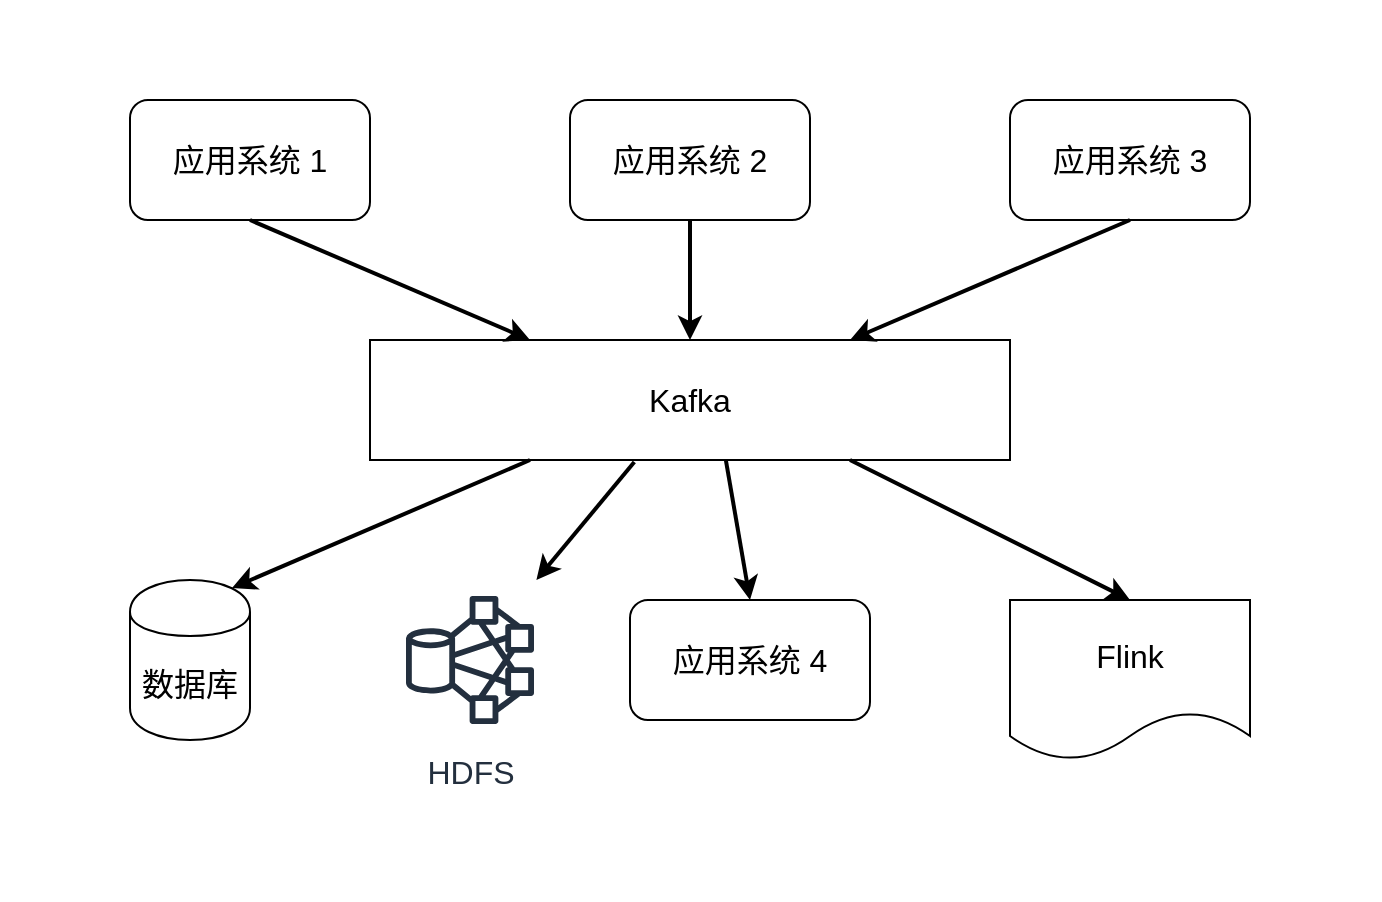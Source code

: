 <mxfile version="12.2.2" type="device" pages="1"><diagram id="pJwtjICj688uwIVasU4q" name="Page-1"><mxGraphModel dx="932" dy="595" grid="1" gridSize="10" guides="1" tooltips="1" connect="1" arrows="1" fold="1" page="1" pageScale="1" pageWidth="827" pageHeight="1169" math="0" shadow="0"><root><mxCell id="0"/><mxCell id="1" parent="0"/><mxCell id="1HSnabzvy3-BLW8EkbL3-26" value="" style="rounded=0;whiteSpace=wrap;html=1;fontSize=16;strokeColor=none;" vertex="1" parent="1"><mxGeometry x="85" y="40" width="690" height="450" as="geometry"/></mxCell><mxCell id="1HSnabzvy3-BLW8EkbL3-1" value="应用系统 1" style="rounded=1;whiteSpace=wrap;html=1;fontSize=16;" vertex="1" parent="1"><mxGeometry x="150" y="90" width="120" height="60" as="geometry"/></mxCell><mxCell id="1HSnabzvy3-BLW8EkbL3-2" value="应用系统 2" style="rounded=1;whiteSpace=wrap;html=1;fontSize=16;" vertex="1" parent="1"><mxGeometry x="370" y="90" width="120" height="60" as="geometry"/></mxCell><mxCell id="1HSnabzvy3-BLW8EkbL3-3" value="应用系统 3" style="rounded=1;whiteSpace=wrap;html=1;fontSize=16;" vertex="1" parent="1"><mxGeometry x="590" y="90" width="120" height="60" as="geometry"/></mxCell><mxCell id="1HSnabzvy3-BLW8EkbL3-4" value="Kafka" style="rounded=0;whiteSpace=wrap;html=1;fontSize=16;" vertex="1" parent="1"><mxGeometry x="270" y="210" width="320" height="60" as="geometry"/></mxCell><mxCell id="1HSnabzvy3-BLW8EkbL3-6" value="数据库" style="shape=cylinder;whiteSpace=wrap;html=1;boundedLbl=1;backgroundOutline=1;fontSize=16;" vertex="1" parent="1"><mxGeometry x="150" y="330" width="60" height="80" as="geometry"/></mxCell><mxCell id="1HSnabzvy3-BLW8EkbL3-7" value="&lt;font style=&quot;font-size: 16px&quot;&gt;HDFS&lt;/font&gt;" style="outlineConnect=0;fontColor=#232F3E;gradientColor=none;strokeColor=#232F3E;fillColor=#ffffff;dashed=0;verticalLabelPosition=bottom;verticalAlign=top;align=center;html=1;fontSize=12;fontStyle=0;aspect=fixed;shape=mxgraph.aws4.resourceIcon;resIcon=mxgraph.aws4.hdfs_cluster;" vertex="1" parent="1"><mxGeometry x="280" y="330" width="80" height="80" as="geometry"/></mxCell><mxCell id="1HSnabzvy3-BLW8EkbL3-9" value="应用系统 4" style="rounded=1;whiteSpace=wrap;html=1;fontSize=16;" vertex="1" parent="1"><mxGeometry x="400" y="340" width="120" height="60" as="geometry"/></mxCell><mxCell id="1HSnabzvy3-BLW8EkbL3-12" value="Flink" style="shape=document;whiteSpace=wrap;html=1;boundedLbl=1;fontSize=16;" vertex="1" parent="1"><mxGeometry x="590" y="340" width="120" height="80" as="geometry"/></mxCell><mxCell id="1HSnabzvy3-BLW8EkbL3-15" value="" style="endArrow=classic;html=1;exitX=0.5;exitY=1;exitDx=0;exitDy=0;entryX=0.25;entryY=0;entryDx=0;entryDy=0;strokeWidth=2;" edge="1" parent="1" source="1HSnabzvy3-BLW8EkbL3-1" target="1HSnabzvy3-BLW8EkbL3-4"><mxGeometry width="50" height="50" relative="1" as="geometry"><mxPoint x="240" y="220" as="sourcePoint"/><mxPoint x="290" y="170" as="targetPoint"/></mxGeometry></mxCell><mxCell id="1HSnabzvy3-BLW8EkbL3-16" value="" style="endArrow=classic;html=1;exitX=0.5;exitY=1;exitDx=0;exitDy=0;entryX=0.5;entryY=0;entryDx=0;entryDy=0;strokeWidth=2;" edge="1" parent="1" source="1HSnabzvy3-BLW8EkbL3-2" target="1HSnabzvy3-BLW8EkbL3-4"><mxGeometry width="50" height="50" relative="1" as="geometry"><mxPoint x="220" y="160" as="sourcePoint"/><mxPoint x="360" y="220" as="targetPoint"/></mxGeometry></mxCell><mxCell id="1HSnabzvy3-BLW8EkbL3-17" value="" style="endArrow=classic;html=1;exitX=0.5;exitY=1;exitDx=0;exitDy=0;entryX=0.75;entryY=0;entryDx=0;entryDy=0;strokeWidth=2;" edge="1" parent="1" source="1HSnabzvy3-BLW8EkbL3-3" target="1HSnabzvy3-BLW8EkbL3-4"><mxGeometry width="50" height="50" relative="1" as="geometry"><mxPoint x="440" y="160" as="sourcePoint"/><mxPoint x="440" y="220" as="targetPoint"/></mxGeometry></mxCell><mxCell id="1HSnabzvy3-BLW8EkbL3-18" value="" style="endArrow=classic;html=1;exitX=0.556;exitY=1;exitDx=0;exitDy=0;entryX=0.5;entryY=0;entryDx=0;entryDy=0;strokeWidth=2;exitPerimeter=0;" edge="1" parent="1" source="1HSnabzvy3-BLW8EkbL3-4" target="1HSnabzvy3-BLW8EkbL3-9"><mxGeometry width="50" height="50" relative="1" as="geometry"><mxPoint x="660" y="160" as="sourcePoint"/><mxPoint x="520" y="220" as="targetPoint"/></mxGeometry></mxCell><mxCell id="1HSnabzvy3-BLW8EkbL3-21" value="" style="endArrow=classic;html=1;exitX=0.413;exitY=1.017;exitDx=0;exitDy=0;strokeWidth=2;exitPerimeter=0;" edge="1" parent="1" source="1HSnabzvy3-BLW8EkbL3-4" target="1HSnabzvy3-BLW8EkbL3-7"><mxGeometry width="50" height="50" relative="1" as="geometry"><mxPoint x="457.92" y="280" as="sourcePoint"/><mxPoint x="470" y="350" as="targetPoint"/></mxGeometry></mxCell><mxCell id="1HSnabzvy3-BLW8EkbL3-22" value="" style="endArrow=classic;html=1;exitX=0.25;exitY=1;exitDx=0;exitDy=0;strokeWidth=2;entryX=0.85;entryY=0.05;entryDx=0;entryDy=0;entryPerimeter=0;" edge="1" parent="1" source="1HSnabzvy3-BLW8EkbL3-4" target="1HSnabzvy3-BLW8EkbL3-6"><mxGeometry width="50" height="50" relative="1" as="geometry"><mxPoint x="412.16" y="281.02" as="sourcePoint"/><mxPoint x="363.203" y="340" as="targetPoint"/></mxGeometry></mxCell><mxCell id="1HSnabzvy3-BLW8EkbL3-23" value="" style="endArrow=classic;html=1;exitX=0.75;exitY=1;exitDx=0;exitDy=0;entryX=0.5;entryY=0;entryDx=0;entryDy=0;strokeWidth=2;" edge="1" parent="1" source="1HSnabzvy3-BLW8EkbL3-4" target="1HSnabzvy3-BLW8EkbL3-12"><mxGeometry width="50" height="50" relative="1" as="geometry"><mxPoint x="457.92" y="280" as="sourcePoint"/><mxPoint x="470" y="350" as="targetPoint"/></mxGeometry></mxCell></root></mxGraphModel></diagram></mxfile>